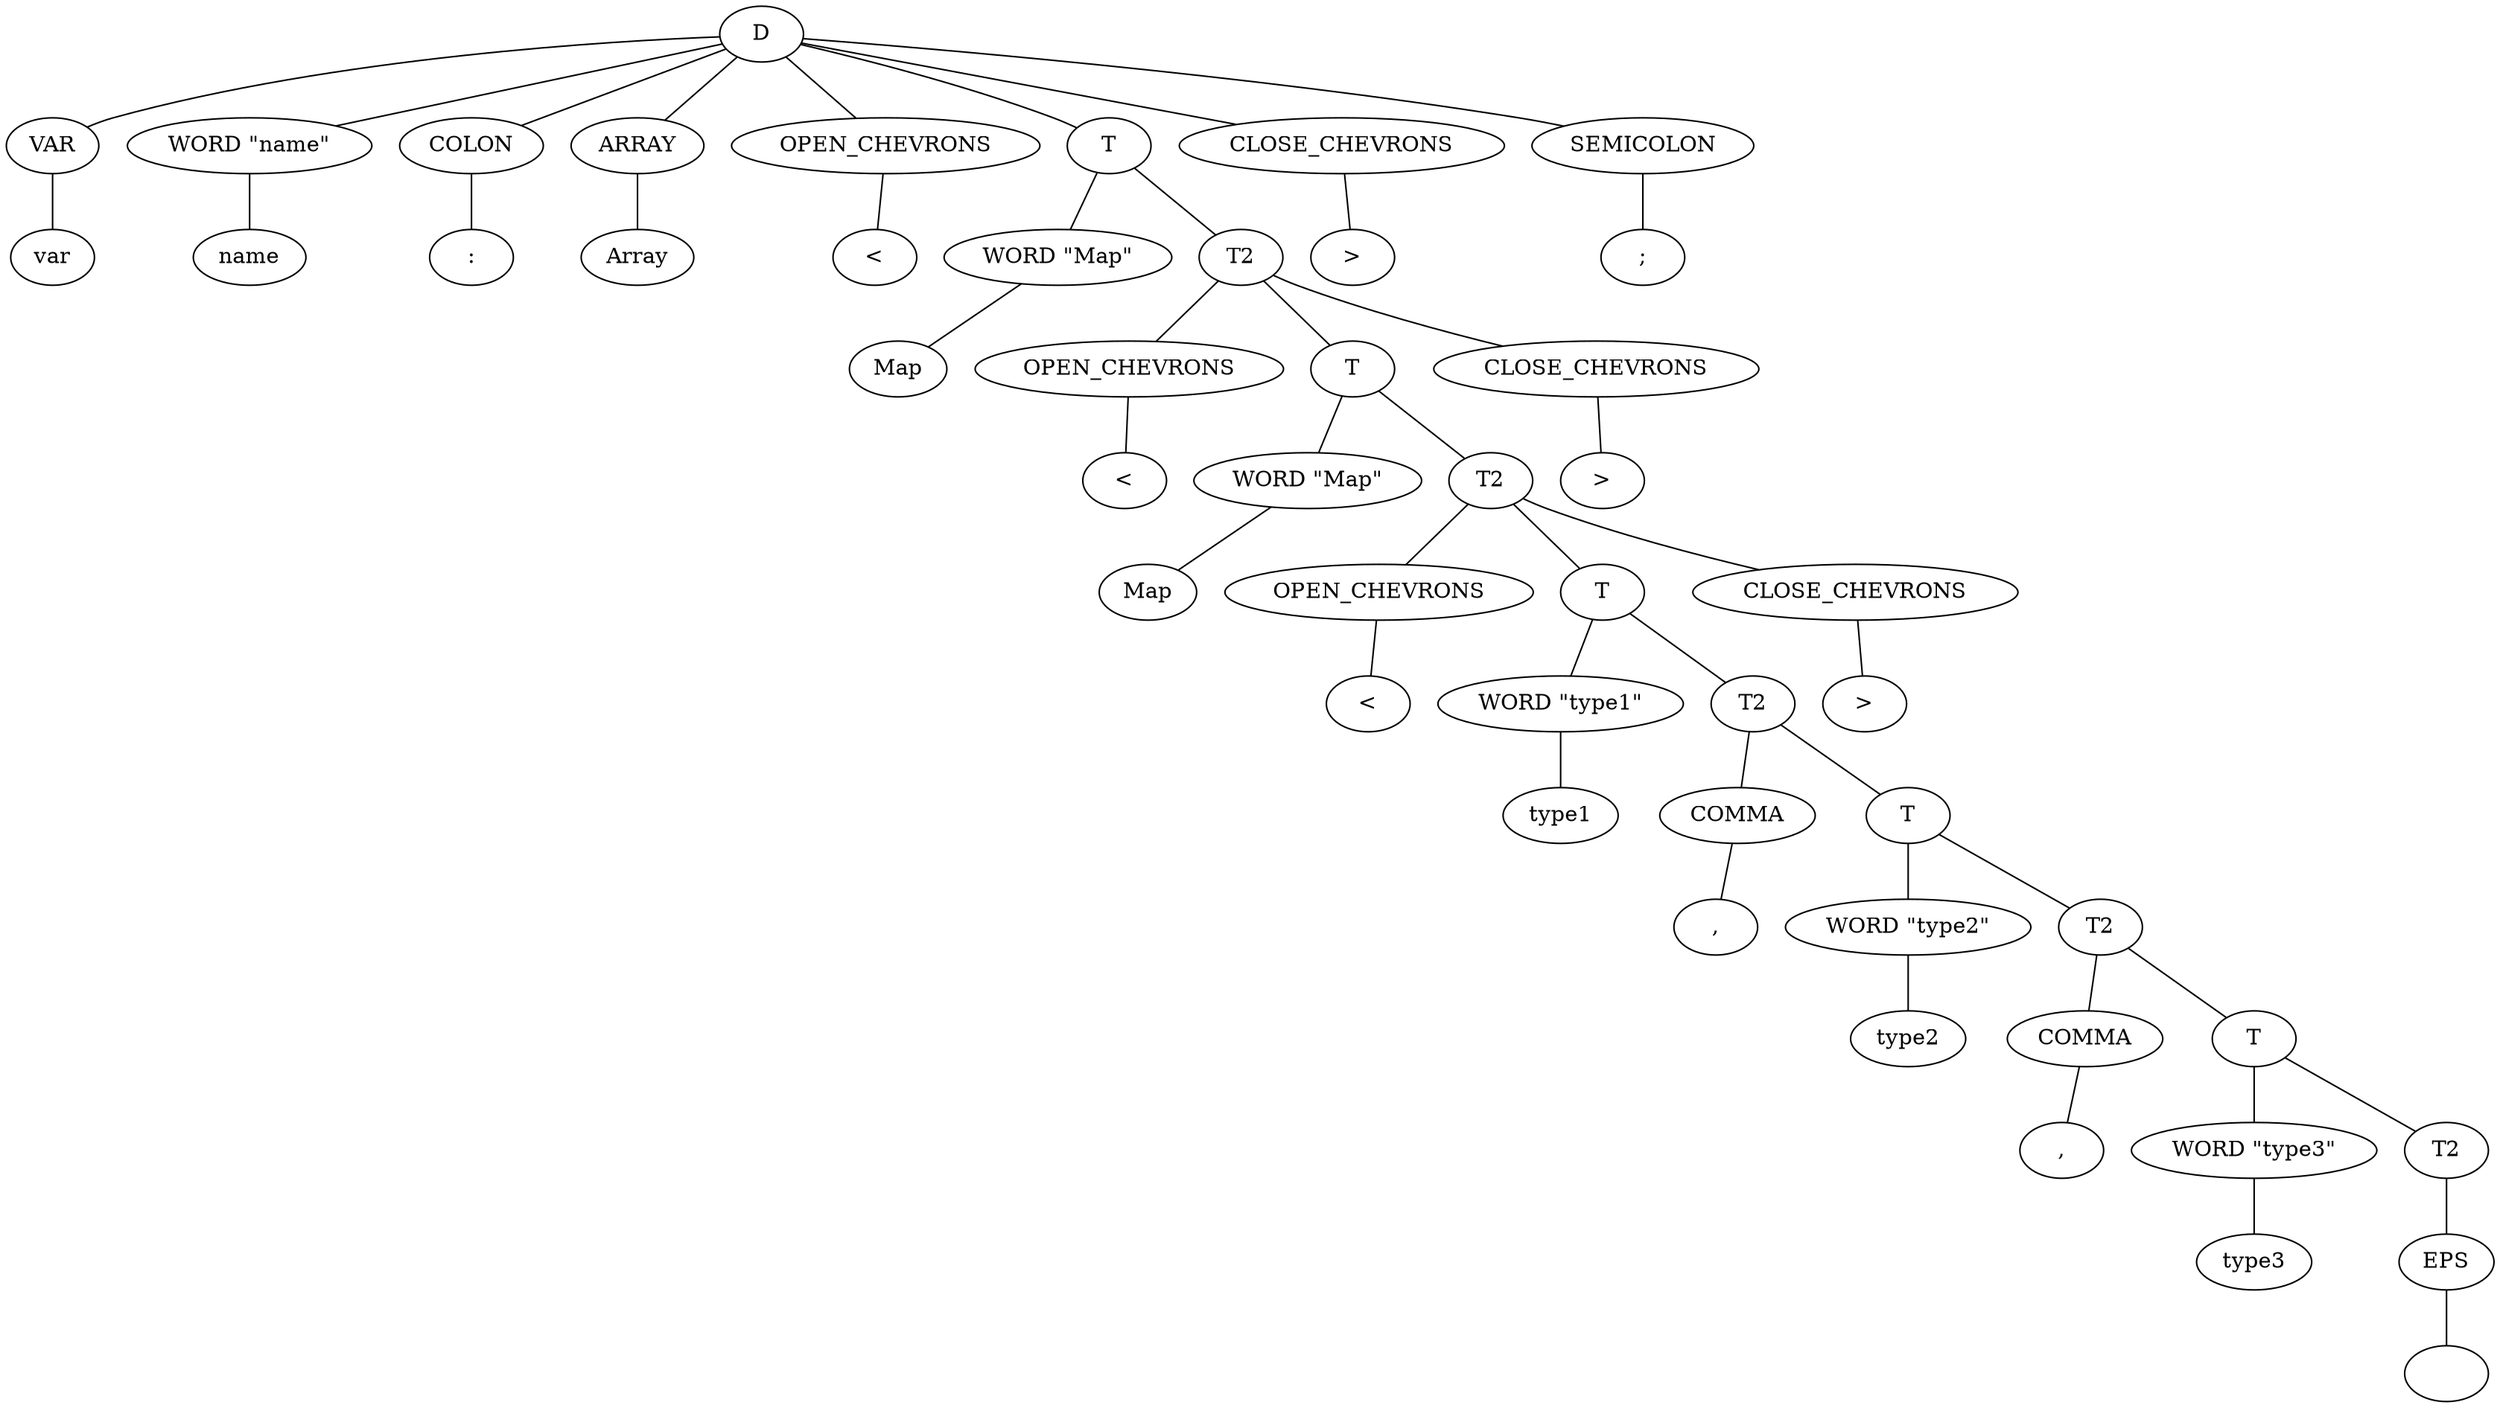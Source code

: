 graph "" {
n0 -- n47;
n47 [label = "VAR"];
n48 [label = "var"];
n47 -- n48;
n0 -- n45;
n45 [label = "WORD \"name\""];
n46 [label = "name"];
n45 -- n46;
n0 -- n43;
n43 [label = "COLON"];
n44 [label = ":"];
n43 -- n44;
n0 -- n41;
n41 [label = "ARRAY"];
n42 [label = "Array"];
n41 -- n42;
n0 -- n39;
n39 [label = "OPEN_CHEVRONS"];
n40 [label = "<"];
n39 -- n40;
n0 -- n5;
n5 -- n37;
n37 [label = "WORD \"Map\""];
n38 [label = "Map"];
n37 -- n38;
n5 -- n6;
n6 -- n35;
n35 [label = "OPEN_CHEVRONS"];
n36 [label = "<"];
n35 -- n36;
n6 -- n9;
n9 -- n33;
n33 [label = "WORD \"Map\""];
n34 [label = "Map"];
n33 -- n34;
n9 -- n10;
n10 -- n31;
n31 [label = "OPEN_CHEVRONS"];
n32 [label = "<"];
n31 -- n32;
n10 -- n13;
n13 -- n29;
n29 [label = "WORD \"type1\""];
n30 [label = "type1"];
n29 -- n30;
n13 -- n14;
n14 -- n27;
n27 [label = "COMMA"];
n28 [label = ","];
n27 -- n28;
n14 -- n15;
n15 -- n25;
n25 [label = "WORD \"type2\""];
n26 [label = "type2"];
n25 -- n26;
n15 -- n16;
n16 -- n23;
n23 [label = "COMMA"];
n24 [label = ","];
n23 -- n24;
n16 -- n17;
n17 -- n21;
n21 [label = "WORD \"type3\""];
n22 [label = "type3"];
n21 -- n22;
n17 -- n18;
n18 -- n19;
n19 [label = "EPS"];
n20 [label = ""];
n19 -- n20;
n18 [label = "T2"];
n17 [label = "T"];
n16 [label = "T2"];
n15 [label = "T"];
n14 [label = "T2"];
n13 [label = "T"];
n10 -- n11;
n11 [label = "CLOSE_CHEVRONS"];
n12 [label = ">"];
n11 -- n12;
n10 [label = "T2"];
n9 [label = "T"];
n6 -- n7;
n7 [label = "CLOSE_CHEVRONS"];
n8 [label = ">"];
n7 -- n8;
n6 [label = "T2"];
n5 [label = "T"];
n0 -- n3;
n3 [label = "CLOSE_CHEVRONS"];
n4 [label = ">"];
n3 -- n4;
n0 -- n1;
n1 [label = "SEMICOLON"];
n2 [label = ";"];
n1 -- n2;
n0 [label = "D"];
}
